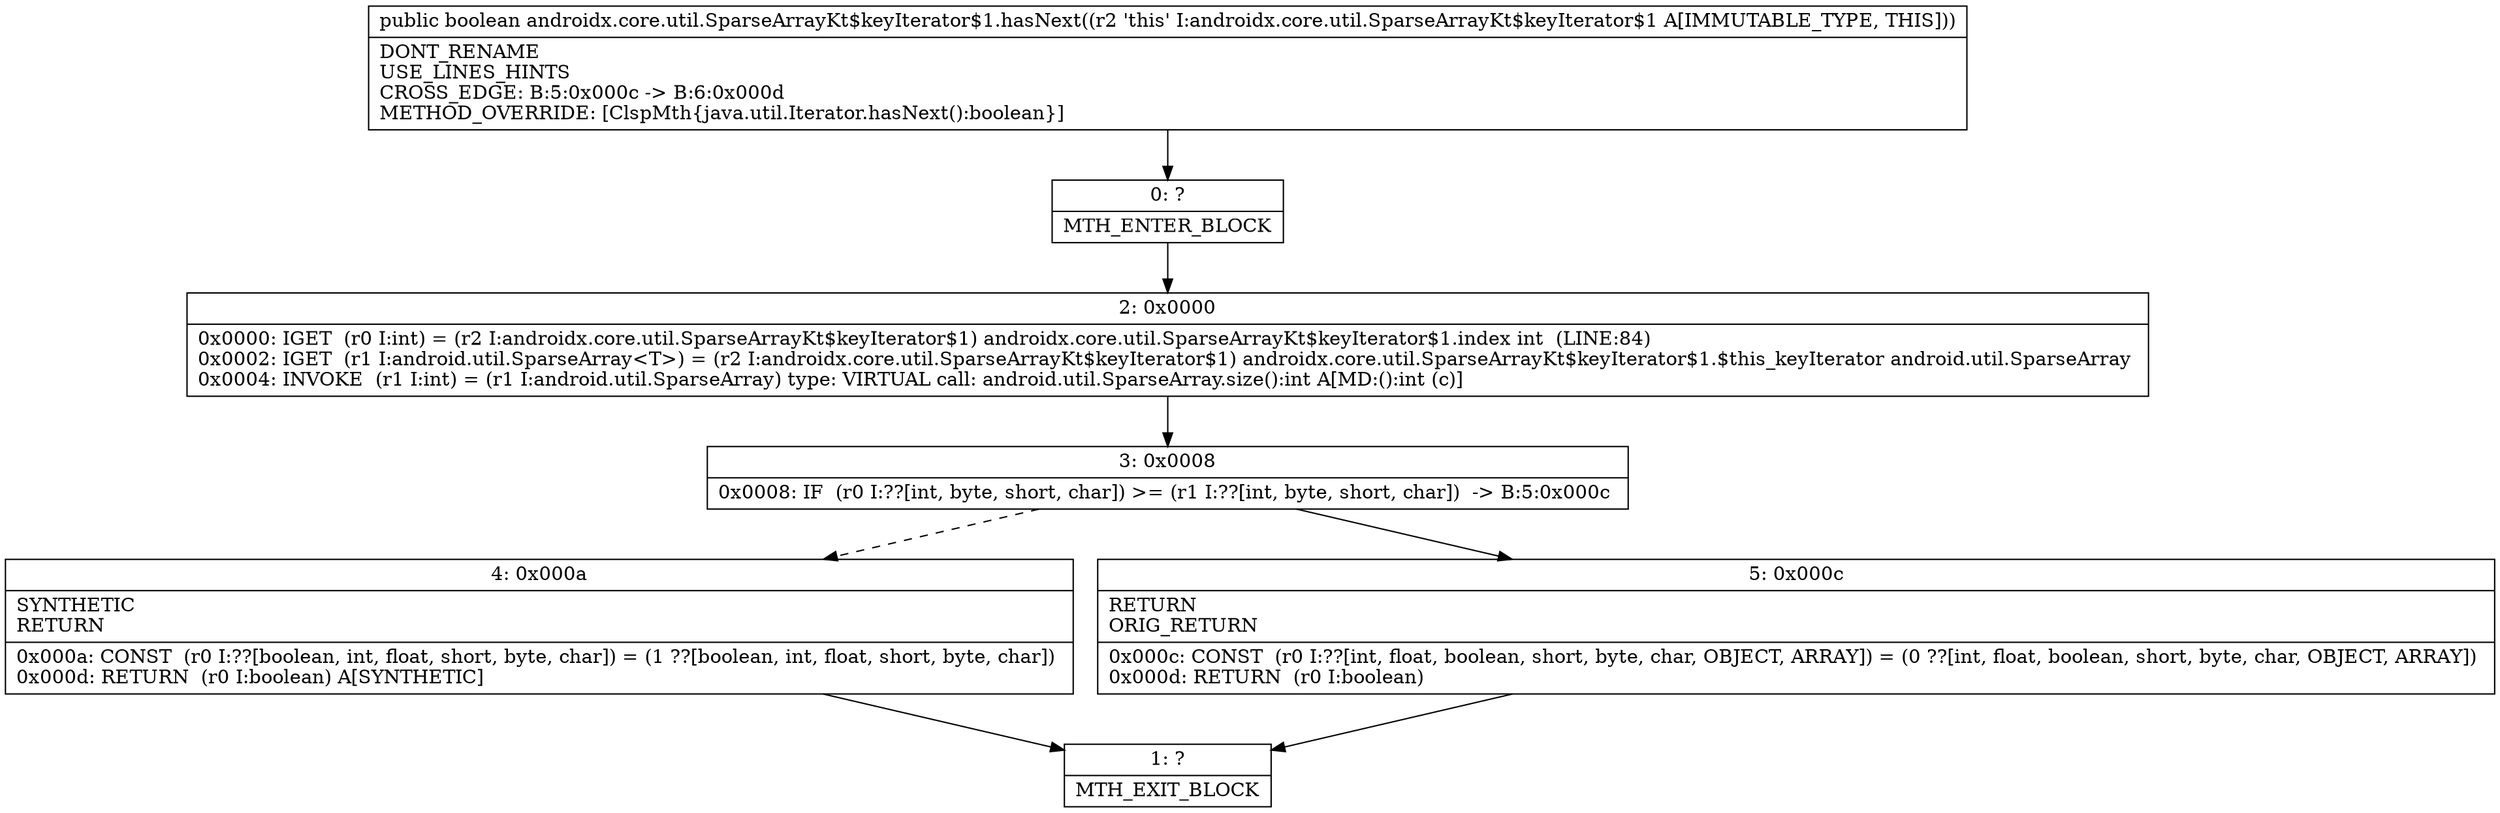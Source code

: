 digraph "CFG forandroidx.core.util.SparseArrayKt$keyIterator$1.hasNext()Z" {
Node_0 [shape=record,label="{0\:\ ?|MTH_ENTER_BLOCK\l}"];
Node_2 [shape=record,label="{2\:\ 0x0000|0x0000: IGET  (r0 I:int) = (r2 I:androidx.core.util.SparseArrayKt$keyIterator$1) androidx.core.util.SparseArrayKt$keyIterator$1.index int  (LINE:84)\l0x0002: IGET  (r1 I:android.util.SparseArray\<T\>) = (r2 I:androidx.core.util.SparseArrayKt$keyIterator$1) androidx.core.util.SparseArrayKt$keyIterator$1.$this_keyIterator android.util.SparseArray \l0x0004: INVOKE  (r1 I:int) = (r1 I:android.util.SparseArray) type: VIRTUAL call: android.util.SparseArray.size():int A[MD:():int (c)]\l}"];
Node_3 [shape=record,label="{3\:\ 0x0008|0x0008: IF  (r0 I:??[int, byte, short, char]) \>= (r1 I:??[int, byte, short, char])  \-\> B:5:0x000c \l}"];
Node_4 [shape=record,label="{4\:\ 0x000a|SYNTHETIC\lRETURN\l|0x000a: CONST  (r0 I:??[boolean, int, float, short, byte, char]) = (1 ??[boolean, int, float, short, byte, char]) \l0x000d: RETURN  (r0 I:boolean) A[SYNTHETIC]\l}"];
Node_1 [shape=record,label="{1\:\ ?|MTH_EXIT_BLOCK\l}"];
Node_5 [shape=record,label="{5\:\ 0x000c|RETURN\lORIG_RETURN\l|0x000c: CONST  (r0 I:??[int, float, boolean, short, byte, char, OBJECT, ARRAY]) = (0 ??[int, float, boolean, short, byte, char, OBJECT, ARRAY]) \l0x000d: RETURN  (r0 I:boolean) \l}"];
MethodNode[shape=record,label="{public boolean androidx.core.util.SparseArrayKt$keyIterator$1.hasNext((r2 'this' I:androidx.core.util.SparseArrayKt$keyIterator$1 A[IMMUTABLE_TYPE, THIS]))  | DONT_RENAME\lUSE_LINES_HINTS\lCROSS_EDGE: B:5:0x000c \-\> B:6:0x000d\lMETHOD_OVERRIDE: [ClspMth\{java.util.Iterator.hasNext():boolean\}]\l}"];
MethodNode -> Node_0;Node_0 -> Node_2;
Node_2 -> Node_3;
Node_3 -> Node_4[style=dashed];
Node_3 -> Node_5;
Node_4 -> Node_1;
Node_5 -> Node_1;
}

